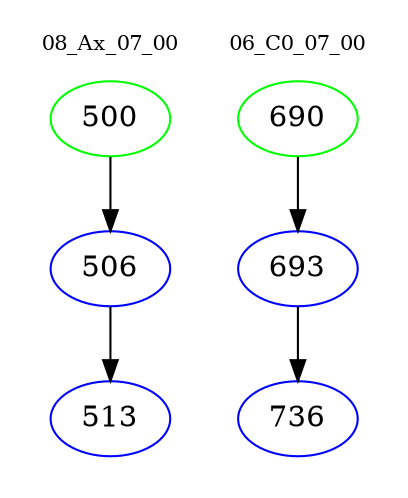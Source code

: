 digraph{
subgraph cluster_0 {
color = white
label = "08_Ax_07_00";
fontsize=10;
T0_500 [label="500", color="green"]
T0_500 -> T0_506 [color="black"]
T0_506 [label="506", color="blue"]
T0_506 -> T0_513 [color="black"]
T0_513 [label="513", color="blue"]
}
subgraph cluster_1 {
color = white
label = "06_C0_07_00";
fontsize=10;
T1_690 [label="690", color="green"]
T1_690 -> T1_693 [color="black"]
T1_693 [label="693", color="blue"]
T1_693 -> T1_736 [color="black"]
T1_736 [label="736", color="blue"]
}
}
